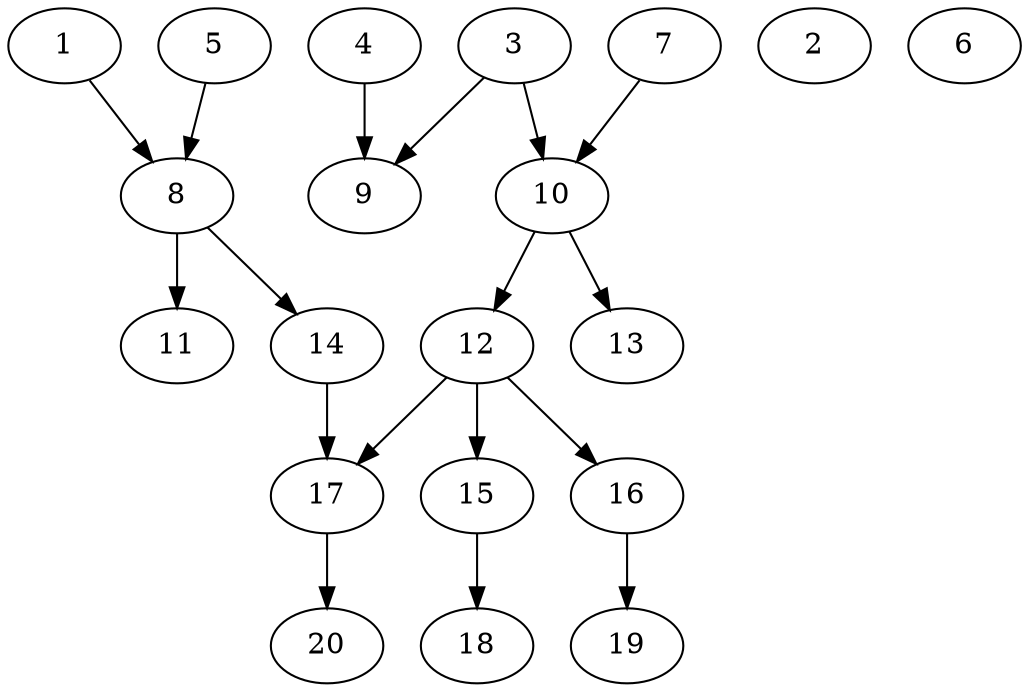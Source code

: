 // DAG automatically generated by daggen at Sat Jul 27 15:38:13 2019
// ./daggen --dot -n 20 --ccr 0.4 --fat 0.6 --regular 0.5 --density 0.4 --mindata 5242880 --maxdata 52428800 
digraph G {
  1 [size="95925760", alpha="0.04", expect_size="38370304"] 
  1 -> 8 [size ="38370304"]
  2 [size="21452800", alpha="0.18", expect_size="8581120"] 
  3 [size="99939840", alpha="0.19", expect_size="39975936"] 
  3 -> 9 [size ="39975936"]
  3 -> 10 [size ="39975936"]
  4 [size="103505920", alpha="0.06", expect_size="41402368"] 
  4 -> 9 [size ="41402368"]
  5 [size="123601920", alpha="0.12", expect_size="49440768"] 
  5 -> 8 [size ="49440768"]
  6 [size="93056000", alpha="0.06", expect_size="37222400"] 
  7 [size="72727040", alpha="0.02", expect_size="29090816"] 
  7 -> 10 [size ="29090816"]
  8 [size="124869120", alpha="0.06", expect_size="49947648"] 
  8 -> 11 [size ="49947648"]
  8 -> 14 [size ="49947648"]
  9 [size="31820800", alpha="0.00", expect_size="12728320"] 
  10 [size="49523200", alpha="0.01", expect_size="19809280"] 
  10 -> 12 [size ="19809280"]
  10 -> 13 [size ="19809280"]
  11 [size="47201280", alpha="0.11", expect_size="18880512"] 
  12 [size="73584640", alpha="0.00", expect_size="29433856"] 
  12 -> 15 [size ="29433856"]
  12 -> 16 [size ="29433856"]
  12 -> 17 [size ="29433856"]
  13 [size="62947840", alpha="0.15", expect_size="25179136"] 
  14 [size="58534400", alpha="0.15", expect_size="23413760"] 
  14 -> 17 [size ="23413760"]
  15 [size="91148800", alpha="0.16", expect_size="36459520"] 
  15 -> 18 [size ="36459520"]
  16 [size="46049280", alpha="0.15", expect_size="18419712"] 
  16 -> 19 [size ="18419712"]
  17 [size="84001280", alpha="0.12", expect_size="33600512"] 
  17 -> 20 [size ="33600512"]
  18 [size="96181760", alpha="0.09", expect_size="38472704"] 
  19 [size="130104320", alpha="0.12", expect_size="52041728"] 
  20 [size="14469120", alpha="0.18", expect_size="5787648"] 
}
